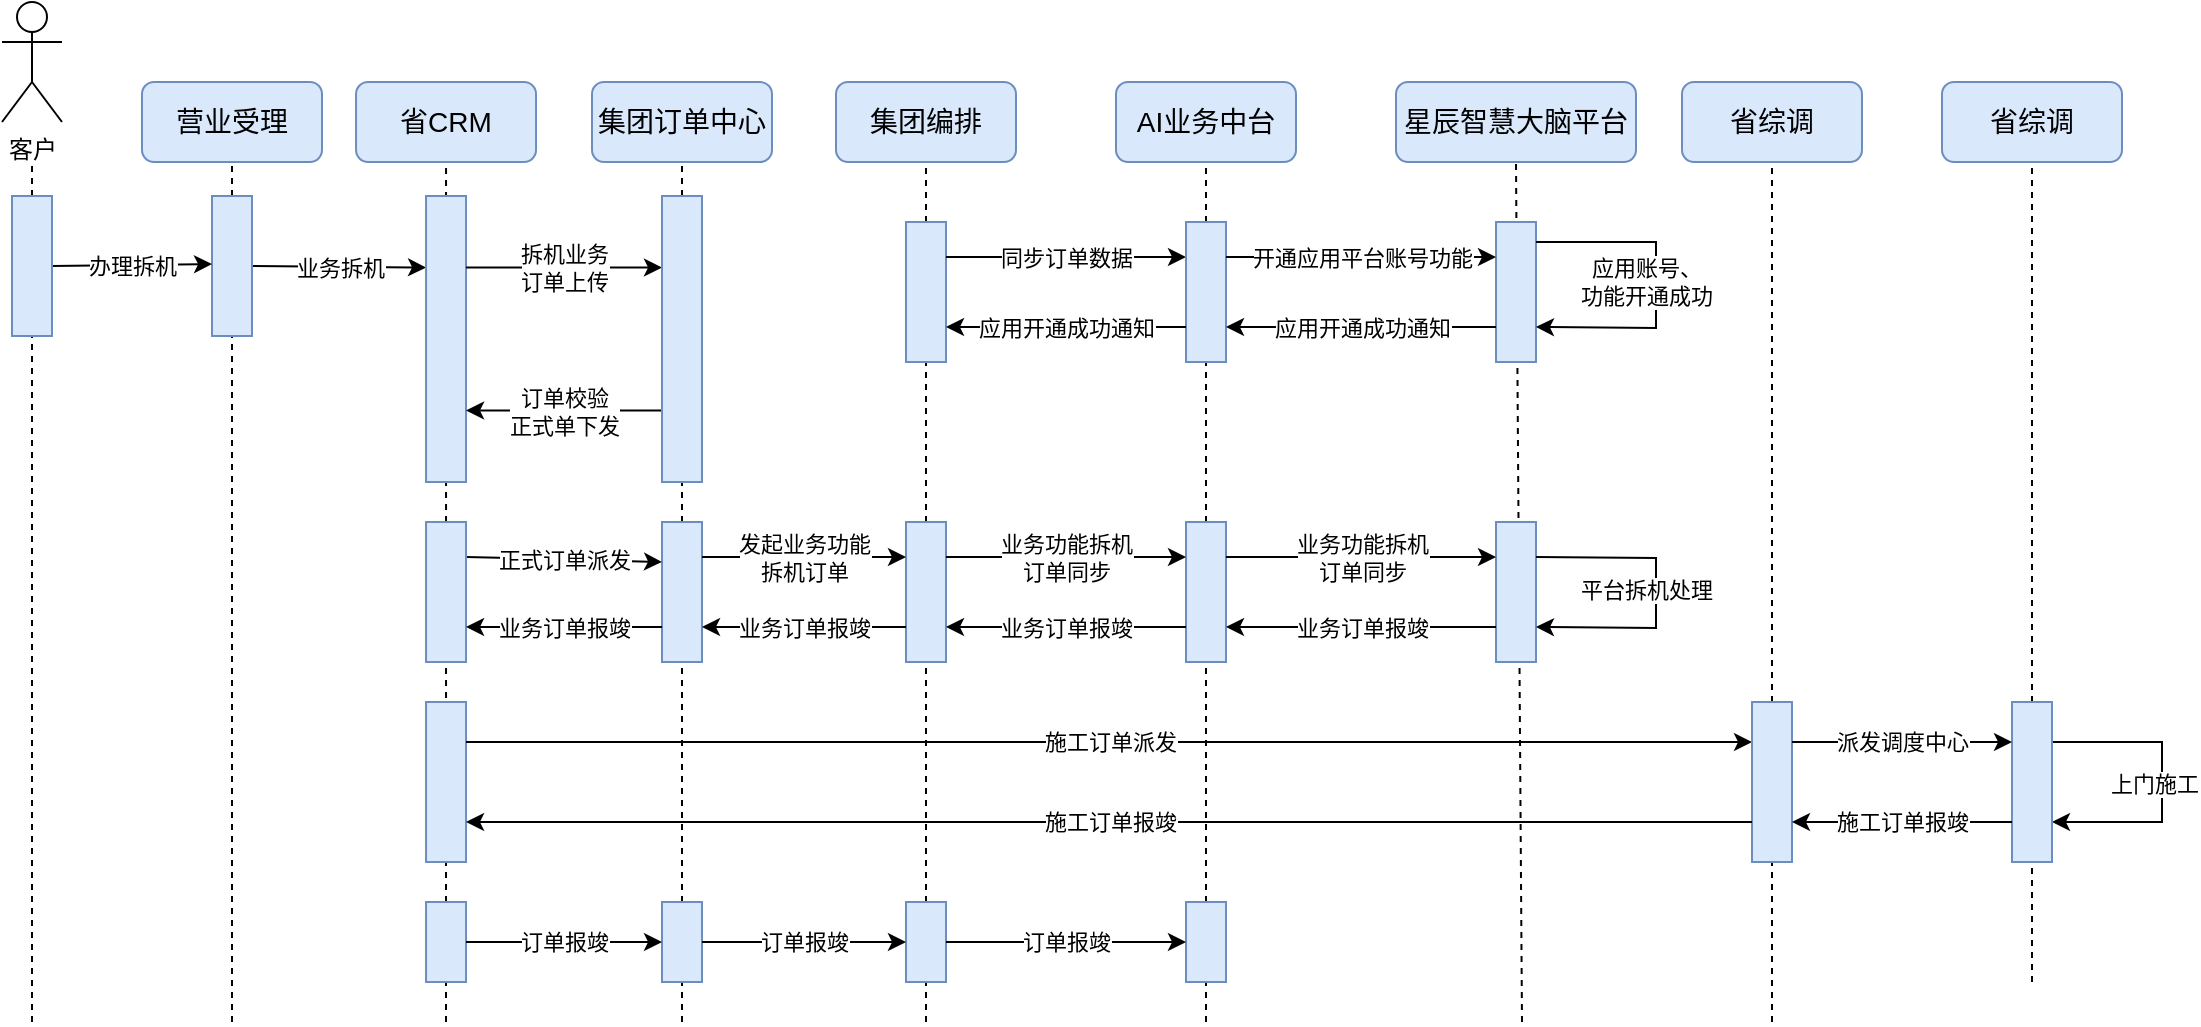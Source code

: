 <mxfile version="22.1.21" type="github">
  <diagram name="第 1 页" id="mtsOnRSKVY3kKWY91-2K">
    <mxGraphModel dx="1426" dy="751" grid="1" gridSize="10" guides="1" tooltips="1" connect="1" arrows="1" fold="1" page="1" pageScale="1" pageWidth="827" pageHeight="1169" math="0" shadow="0">
      <root>
        <mxCell id="0" />
        <mxCell id="1" parent="0" />
        <mxCell id="GgFVnld4lFzwgScDdJEe-1" value="" style="endArrow=none;dashed=1;html=1;rounded=0;entryX=0.5;entryY=1;entryDx=0;entryDy=0;" edge="1" parent="1" target="GgFVnld4lFzwgScDdJEe-11">
          <mxGeometry width="50" height="50" relative="1" as="geometry">
            <mxPoint x="780" y="1300" as="sourcePoint" />
            <mxPoint x="747" y="840" as="targetPoint" />
          </mxGeometry>
        </mxCell>
        <mxCell id="GgFVnld4lFzwgScDdJEe-2" value="" style="endArrow=none;dashed=1;html=1;rounded=0;entryX=0.5;entryY=1;entryDx=0;entryDy=0;" edge="1" parent="1" target="GgFVnld4lFzwgScDdJEe-10" source="GgFVnld4lFzwgScDdJEe-76">
          <mxGeometry width="50" height="50" relative="1" as="geometry">
            <mxPoint x="622" y="1210" as="sourcePoint" />
            <mxPoint x="612" y="830" as="targetPoint" />
          </mxGeometry>
        </mxCell>
        <mxCell id="GgFVnld4lFzwgScDdJEe-3" value="" style="endArrow=none;dashed=1;html=1;rounded=0;entryX=0.5;entryY=1;entryDx=0;entryDy=0;" edge="1" parent="1" target="GgFVnld4lFzwgScDdJEe-9" source="GgFVnld4lFzwgScDdJEe-72">
          <mxGeometry width="50" height="50" relative="1" as="geometry">
            <mxPoint x="482" y="1210" as="sourcePoint" />
            <mxPoint x="472" y="830" as="targetPoint" />
          </mxGeometry>
        </mxCell>
        <mxCell id="GgFVnld4lFzwgScDdJEe-4" value="" style="endArrow=none;dashed=1;html=1;rounded=0;entryX=0.5;entryY=1;entryDx=0;entryDy=0;" edge="1" parent="1" target="GgFVnld4lFzwgScDdJEe-8" source="GgFVnld4lFzwgScDdJEe-57">
          <mxGeometry width="50" height="50" relative="1" as="geometry">
            <mxPoint x="360" y="1210" as="sourcePoint" />
            <mxPoint x="375" y="840" as="targetPoint" />
          </mxGeometry>
        </mxCell>
        <mxCell id="GgFVnld4lFzwgScDdJEe-5" value="" style="endArrow=none;dashed=1;html=1;rounded=0;entryX=0.5;entryY=1;entryDx=0;entryDy=0;" edge="1" parent="1" target="GgFVnld4lFzwgScDdJEe-7" source="GgFVnld4lFzwgScDdJEe-89">
          <mxGeometry width="50" height="50" relative="1" as="geometry">
            <mxPoint x="242" y="1210" as="sourcePoint" />
            <mxPoint x="577.02" y="830" as="targetPoint" />
          </mxGeometry>
        </mxCell>
        <mxCell id="GgFVnld4lFzwgScDdJEe-6" value="" style="endArrow=none;dashed=1;html=1;rounded=0;entryX=0.5;entryY=1;entryDx=0;entryDy=0;" edge="1" parent="1" source="GgFVnld4lFzwgScDdJEe-50" target="GgFVnld4lFzwgScDdJEe-21">
          <mxGeometry width="50" height="50" relative="1" as="geometry">
            <mxPoint x="135" y="1210" as="sourcePoint" />
            <mxPoint x="125" y="840" as="targetPoint" />
          </mxGeometry>
        </mxCell>
        <mxCell id="GgFVnld4lFzwgScDdJEe-7" value="&lt;font style=&quot;font-size: 14px;&quot;&gt;省CRM&lt;/font&gt;" style="rounded=1;whiteSpace=wrap;html=1;fillColor=#dae8fc;strokeColor=#6c8ebf;" vertex="1" parent="1">
          <mxGeometry x="197.02" y="830" width="90" height="40" as="geometry" />
        </mxCell>
        <mxCell id="GgFVnld4lFzwgScDdJEe-8" value="&lt;font style=&quot;font-size: 14px;&quot;&gt;集团订单中心&lt;/font&gt;" style="rounded=1;whiteSpace=wrap;html=1;fillColor=#dae8fc;strokeColor=#6c8ebf;" vertex="1" parent="1">
          <mxGeometry x="315" y="830" width="90" height="40" as="geometry" />
        </mxCell>
        <mxCell id="GgFVnld4lFzwgScDdJEe-9" value="&lt;font style=&quot;font-size: 14px;&quot;&gt;集团编排&lt;/font&gt;" style="rounded=1;whiteSpace=wrap;html=1;fillColor=#dae8fc;strokeColor=#6c8ebf;" vertex="1" parent="1">
          <mxGeometry x="437" y="830" width="90" height="40" as="geometry" />
        </mxCell>
        <mxCell id="GgFVnld4lFzwgScDdJEe-10" value="&lt;font style=&quot;font-size: 14px;&quot;&gt;AI业务中台&lt;/font&gt;" style="rounded=1;whiteSpace=wrap;html=1;fillColor=#dae8fc;strokeColor=#6c8ebf;" vertex="1" parent="1">
          <mxGeometry x="577" y="830" width="90" height="40" as="geometry" />
        </mxCell>
        <mxCell id="GgFVnld4lFzwgScDdJEe-11" value="&lt;font style=&quot;font-size: 14px;&quot;&gt;星辰智慧大脑平台&lt;/font&gt;" style="rounded=1;whiteSpace=wrap;html=1;fillColor=#dae8fc;strokeColor=#6c8ebf;" vertex="1" parent="1">
          <mxGeometry x="717" y="830" width="120" height="40" as="geometry" />
        </mxCell>
        <mxCell id="GgFVnld4lFzwgScDdJEe-12" value="" style="endArrow=classic;html=1;rounded=0;entryX=0;entryY=0.25;entryDx=0;entryDy=0;exitX=1;exitY=0.5;exitDx=0;exitDy=0;" edge="1" parent="1" source="GgFVnld4lFzwgScDdJEe-50" target="GgFVnld4lFzwgScDdJEe-14">
          <mxGeometry relative="1" as="geometry">
            <mxPoint x="160" y="920" as="sourcePoint" />
            <mxPoint x="290" y="920" as="targetPoint" />
          </mxGeometry>
        </mxCell>
        <mxCell id="GgFVnld4lFzwgScDdJEe-13" value="业务拆机" style="edgeLabel;resizable=0;html=1;align=center;verticalAlign=middle;" connectable="0" vertex="1" parent="GgFVnld4lFzwgScDdJEe-12">
          <mxGeometry relative="1" as="geometry" />
        </mxCell>
        <mxCell id="GgFVnld4lFzwgScDdJEe-14" value="" style="rounded=0;whiteSpace=wrap;html=1;fillColor=#dae8fc;strokeColor=#6c8ebf;" vertex="1" parent="1">
          <mxGeometry x="232.02" y="887" width="20" height="143" as="geometry" />
        </mxCell>
        <mxCell id="GgFVnld4lFzwgScDdJEe-16" value="" style="endArrow=classic;html=1;rounded=0;entryX=0;entryY=0.25;entryDx=0;entryDy=0;exitX=1;exitY=0.25;exitDx=0;exitDy=0;" edge="1" parent="1" source="GgFVnld4lFzwgScDdJEe-14" target="GgFVnld4lFzwgScDdJEe-57">
          <mxGeometry relative="1" as="geometry">
            <mxPoint x="250" y="920" as="sourcePoint" />
            <mxPoint x="350" y="927.5" as="targetPoint" />
          </mxGeometry>
        </mxCell>
        <mxCell id="GgFVnld4lFzwgScDdJEe-17" value="拆机业务&lt;br&gt;订单上传" style="edgeLabel;resizable=0;html=1;align=center;verticalAlign=middle;" connectable="0" vertex="1" parent="GgFVnld4lFzwgScDdJEe-16">
          <mxGeometry relative="1" as="geometry" />
        </mxCell>
        <mxCell id="GgFVnld4lFzwgScDdJEe-18" value="" style="rounded=0;whiteSpace=wrap;html=1;fillColor=#dae8fc;strokeColor=#6c8ebf;" vertex="1" parent="1">
          <mxGeometry x="472" y="900" width="20" height="70" as="geometry" />
        </mxCell>
        <mxCell id="GgFVnld4lFzwgScDdJEe-21" value="&lt;font style=&quot;font-size: 14px;&quot;&gt;营业受理&lt;/font&gt;" style="rounded=1;whiteSpace=wrap;html=1;fillColor=#dae8fc;strokeColor=#6c8ebf;" vertex="1" parent="1">
          <mxGeometry x="90" y="830" width="90" height="40" as="geometry" />
        </mxCell>
        <mxCell id="GgFVnld4lFzwgScDdJEe-22" value="" style="endArrow=classic;html=1;rounded=0;exitX=1;exitY=0.25;exitDx=0;exitDy=0;entryX=0;entryY=0.25;entryDx=0;entryDy=0;" edge="1" parent="1" source="GgFVnld4lFzwgScDdJEe-18" target="GgFVnld4lFzwgScDdJEe-24">
          <mxGeometry relative="1" as="geometry">
            <mxPoint x="492" y="906" as="sourcePoint" />
            <mxPoint x="612" y="903" as="targetPoint" />
          </mxGeometry>
        </mxCell>
        <mxCell id="GgFVnld4lFzwgScDdJEe-23" value="同步订单数据" style="edgeLabel;resizable=0;html=1;align=center;verticalAlign=middle;" connectable="0" vertex="1" parent="GgFVnld4lFzwgScDdJEe-22">
          <mxGeometry relative="1" as="geometry" />
        </mxCell>
        <mxCell id="GgFVnld4lFzwgScDdJEe-24" value="" style="rounded=0;whiteSpace=wrap;html=1;fillColor=#dae8fc;strokeColor=#6c8ebf;" vertex="1" parent="1">
          <mxGeometry x="612" y="900" width="20" height="70" as="geometry" />
        </mxCell>
        <mxCell id="GgFVnld4lFzwgScDdJEe-25" value="" style="rounded=0;whiteSpace=wrap;html=1;fillColor=#dae8fc;strokeColor=#6c8ebf;" vertex="1" parent="1">
          <mxGeometry x="767" y="900" width="20" height="70" as="geometry" />
        </mxCell>
        <mxCell id="GgFVnld4lFzwgScDdJEe-26" value="" style="endArrow=classic;html=1;rounded=0;exitX=1;exitY=0.25;exitDx=0;exitDy=0;entryX=0;entryY=0.25;entryDx=0;entryDy=0;" edge="1" parent="1" source="GgFVnld4lFzwgScDdJEe-24" target="GgFVnld4lFzwgScDdJEe-25">
          <mxGeometry relative="1" as="geometry">
            <mxPoint x="632" y="906" as="sourcePoint" />
            <mxPoint x="742" y="906" as="targetPoint" />
          </mxGeometry>
        </mxCell>
        <mxCell id="GgFVnld4lFzwgScDdJEe-27" value="开通应用平台账号功能" style="edgeLabel;resizable=0;html=1;align=center;verticalAlign=middle;" connectable="0" vertex="1" parent="GgFVnld4lFzwgScDdJEe-26">
          <mxGeometry relative="1" as="geometry" />
        </mxCell>
        <mxCell id="GgFVnld4lFzwgScDdJEe-28" value="" style="endArrow=classic;html=1;rounded=0;entryX=1;entryY=0.75;entryDx=0;entryDy=0;" edge="1" parent="1" target="GgFVnld4lFzwgScDdJEe-25">
          <mxGeometry relative="1" as="geometry">
            <mxPoint x="787" y="910" as="sourcePoint" />
            <mxPoint x="787" y="947.25" as="targetPoint" />
            <Array as="points">
              <mxPoint x="847" y="910" />
              <mxPoint x="847" y="953" />
            </Array>
          </mxGeometry>
        </mxCell>
        <mxCell id="GgFVnld4lFzwgScDdJEe-29" value="应用账号、&lt;br style=&quot;border-color: var(--border-color);&quot;&gt;功能开通成功" style="edgeLabel;html=1;align=center;verticalAlign=middle;resizable=0;points=[];" vertex="1" connectable="0" parent="GgFVnld4lFzwgScDdJEe-28">
          <mxGeometry x="0.016" y="-4" relative="1" as="geometry">
            <mxPoint x="-1" y="-3" as="offset" />
          </mxGeometry>
        </mxCell>
        <mxCell id="GgFVnld4lFzwgScDdJEe-30" value="" style="endArrow=classic;html=1;rounded=0;entryX=1;entryY=0.75;entryDx=0;entryDy=0;exitX=0;exitY=0.75;exitDx=0;exitDy=0;" edge="1" parent="1" source="GgFVnld4lFzwgScDdJEe-25" target="GgFVnld4lFzwgScDdJEe-24">
          <mxGeometry relative="1" as="geometry">
            <mxPoint x="784" y="942" as="sourcePoint" />
            <mxPoint x="792" y="913" as="targetPoint" />
          </mxGeometry>
        </mxCell>
        <mxCell id="GgFVnld4lFzwgScDdJEe-31" value="应用开通成功通知" style="edgeLabel;resizable=0;html=1;align=center;verticalAlign=middle;" connectable="0" vertex="1" parent="GgFVnld4lFzwgScDdJEe-30">
          <mxGeometry relative="1" as="geometry" />
        </mxCell>
        <mxCell id="GgFVnld4lFzwgScDdJEe-32" value="" style="endArrow=classic;html=1;rounded=0;entryX=1;entryY=0.75;entryDx=0;entryDy=0;exitX=0;exitY=0.75;exitDx=0;exitDy=0;" edge="1" parent="1" source="GgFVnld4lFzwgScDdJEe-24" target="GgFVnld4lFzwgScDdJEe-18">
          <mxGeometry relative="1" as="geometry">
            <mxPoint x="642" y="940" as="sourcePoint" />
            <mxPoint x="492" y="940" as="targetPoint" />
          </mxGeometry>
        </mxCell>
        <mxCell id="GgFVnld4lFzwgScDdJEe-33" value="应用开通成功通知" style="edgeLabel;resizable=0;html=1;align=center;verticalAlign=middle;" connectable="0" vertex="1" parent="GgFVnld4lFzwgScDdJEe-32">
          <mxGeometry relative="1" as="geometry" />
        </mxCell>
        <mxCell id="GgFVnld4lFzwgScDdJEe-36" value="" style="endArrow=classic;html=1;rounded=0;entryX=1;entryY=0.75;entryDx=0;entryDy=0;exitX=0;exitY=0.75;exitDx=0;exitDy=0;" edge="1" parent="1" source="GgFVnld4lFzwgScDdJEe-57" target="GgFVnld4lFzwgScDdJEe-14">
          <mxGeometry relative="1" as="geometry">
            <mxPoint x="350" y="982.5" as="sourcePoint" />
            <mxPoint x="225" y="950" as="targetPoint" />
          </mxGeometry>
        </mxCell>
        <mxCell id="GgFVnld4lFzwgScDdJEe-37" value="订单校验&lt;br&gt;正式单下发" style="edgeLabel;resizable=0;html=1;align=center;verticalAlign=middle;" connectable="0" vertex="1" parent="GgFVnld4lFzwgScDdJEe-36">
          <mxGeometry relative="1" as="geometry" />
        </mxCell>
        <mxCell id="GgFVnld4lFzwgScDdJEe-49" value="" style="endArrow=none;dashed=1;html=1;rounded=0;entryX=0.5;entryY=1;entryDx=0;entryDy=0;" edge="1" parent="1" target="GgFVnld4lFzwgScDdJEe-50">
          <mxGeometry width="50" height="50" relative="1" as="geometry">
            <mxPoint x="135" y="1300" as="sourcePoint" />
            <mxPoint x="135" y="800" as="targetPoint" />
          </mxGeometry>
        </mxCell>
        <mxCell id="GgFVnld4lFzwgScDdJEe-50" value="" style="rounded=0;whiteSpace=wrap;html=1;fillColor=#dae8fc;strokeColor=#6c8ebf;" vertex="1" parent="1">
          <mxGeometry x="125" y="887" width="20" height="70" as="geometry" />
        </mxCell>
        <mxCell id="GgFVnld4lFzwgScDdJEe-51" value="" style="endArrow=classic;html=1;rounded=0;entryX=0;entryY=0.25;entryDx=0;entryDy=0;exitX=1;exitY=0.5;exitDx=0;exitDy=0;" edge="1" parent="1" source="GgFVnld4lFzwgScDdJEe-55">
          <mxGeometry relative="1" as="geometry">
            <mxPoint x="38" y="923" as="sourcePoint" />
            <mxPoint x="125" y="921" as="targetPoint" />
          </mxGeometry>
        </mxCell>
        <mxCell id="GgFVnld4lFzwgScDdJEe-52" value="办理拆机" style="edgeLabel;resizable=0;html=1;align=center;verticalAlign=middle;" connectable="0" vertex="1" parent="GgFVnld4lFzwgScDdJEe-51">
          <mxGeometry relative="1" as="geometry" />
        </mxCell>
        <mxCell id="GgFVnld4lFzwgScDdJEe-53" value="" style="endArrow=none;dashed=1;html=1;rounded=0;" edge="1" parent="1" source="GgFVnld4lFzwgScDdJEe-55">
          <mxGeometry width="50" height="50" relative="1" as="geometry">
            <mxPoint x="45" y="1210" as="sourcePoint" />
            <mxPoint x="35" y="870" as="targetPoint" />
          </mxGeometry>
        </mxCell>
        <mxCell id="GgFVnld4lFzwgScDdJEe-54" value="" style="endArrow=none;dashed=1;html=1;rounded=0;entryX=0.5;entryY=1;entryDx=0;entryDy=0;" edge="1" parent="1" target="GgFVnld4lFzwgScDdJEe-55">
          <mxGeometry width="50" height="50" relative="1" as="geometry">
            <mxPoint x="35" y="1300" as="sourcePoint" />
            <mxPoint x="35" y="800" as="targetPoint" />
          </mxGeometry>
        </mxCell>
        <mxCell id="GgFVnld4lFzwgScDdJEe-55" value="" style="rounded=0;whiteSpace=wrap;html=1;fillColor=#dae8fc;strokeColor=#6c8ebf;" vertex="1" parent="1">
          <mxGeometry x="25" y="887" width="20" height="70" as="geometry" />
        </mxCell>
        <mxCell id="GgFVnld4lFzwgScDdJEe-58" value="" style="endArrow=none;dashed=1;html=1;rounded=0;entryX=0.5;entryY=1;entryDx=0;entryDy=0;" edge="1" parent="1" source="GgFVnld4lFzwgScDdJEe-67" target="GgFVnld4lFzwgScDdJEe-57">
          <mxGeometry width="50" height="50" relative="1" as="geometry">
            <mxPoint x="360" y="1210" as="sourcePoint" />
            <mxPoint x="360" y="870" as="targetPoint" />
          </mxGeometry>
        </mxCell>
        <mxCell id="GgFVnld4lFzwgScDdJEe-57" value="" style="rounded=0;whiteSpace=wrap;html=1;fillColor=#dae8fc;strokeColor=#6c8ebf;" vertex="1" parent="1">
          <mxGeometry x="350" y="887" width="20" height="143" as="geometry" />
        </mxCell>
        <mxCell id="GgFVnld4lFzwgScDdJEe-68" value="" style="endArrow=none;dashed=1;html=1;rounded=0;entryX=0.5;entryY=1;entryDx=0;entryDy=0;" edge="1" parent="1" source="GgFVnld4lFzwgScDdJEe-131" target="GgFVnld4lFzwgScDdJEe-67">
          <mxGeometry width="50" height="50" relative="1" as="geometry">
            <mxPoint x="360" y="1300" as="sourcePoint" />
            <mxPoint x="360" y="1030" as="targetPoint" />
          </mxGeometry>
        </mxCell>
        <mxCell id="GgFVnld4lFzwgScDdJEe-67" value="" style="rounded=0;whiteSpace=wrap;html=1;fillColor=#dae8fc;strokeColor=#6c8ebf;" vertex="1" parent="1">
          <mxGeometry x="350" y="1050" width="20" height="70" as="geometry" />
        </mxCell>
        <mxCell id="GgFVnld4lFzwgScDdJEe-69" value="" style="endArrow=classic;html=1;rounded=0;exitX=1;exitY=0.25;exitDx=0;exitDy=0;" edge="1" parent="1" source="GgFVnld4lFzwgScDdJEe-89">
          <mxGeometry relative="1" as="geometry">
            <mxPoint x="252" y="1068" as="sourcePoint" />
            <mxPoint x="350" y="1070" as="targetPoint" />
          </mxGeometry>
        </mxCell>
        <mxCell id="GgFVnld4lFzwgScDdJEe-70" value="正式订单派发" style="edgeLabel;resizable=0;html=1;align=center;verticalAlign=middle;" connectable="0" vertex="1" parent="GgFVnld4lFzwgScDdJEe-69">
          <mxGeometry relative="1" as="geometry" />
        </mxCell>
        <mxCell id="GgFVnld4lFzwgScDdJEe-73" value="" style="endArrow=none;dashed=1;html=1;rounded=0;entryX=0.5;entryY=1;entryDx=0;entryDy=0;" edge="1" parent="1" source="GgFVnld4lFzwgScDdJEe-133" target="GgFVnld4lFzwgScDdJEe-72">
          <mxGeometry width="50" height="50" relative="1" as="geometry">
            <mxPoint x="482" y="1300" as="sourcePoint" />
            <mxPoint x="482" y="870" as="targetPoint" />
          </mxGeometry>
        </mxCell>
        <mxCell id="GgFVnld4lFzwgScDdJEe-72" value="" style="rounded=0;whiteSpace=wrap;html=1;fillColor=#dae8fc;strokeColor=#6c8ebf;" vertex="1" parent="1">
          <mxGeometry x="472" y="1050" width="20" height="70" as="geometry" />
        </mxCell>
        <mxCell id="GgFVnld4lFzwgScDdJEe-74" value="" style="endArrow=classic;html=1;rounded=0;exitX=1;exitY=0.25;exitDx=0;exitDy=0;entryX=0;entryY=0.25;entryDx=0;entryDy=0;" edge="1" parent="1" source="GgFVnld4lFzwgScDdJEe-67" target="GgFVnld4lFzwgScDdJEe-72">
          <mxGeometry relative="1" as="geometry">
            <mxPoint x="370" y="1070" as="sourcePoint" />
            <mxPoint x="468" y="1070" as="targetPoint" />
          </mxGeometry>
        </mxCell>
        <mxCell id="GgFVnld4lFzwgScDdJEe-75" value="发起业务功能&lt;br&gt;拆机订单" style="edgeLabel;resizable=0;html=1;align=center;verticalAlign=middle;" connectable="0" vertex="1" parent="GgFVnld4lFzwgScDdJEe-74">
          <mxGeometry relative="1" as="geometry" />
        </mxCell>
        <mxCell id="GgFVnld4lFzwgScDdJEe-77" value="" style="endArrow=none;dashed=1;html=1;rounded=0;entryX=0.5;entryY=1;entryDx=0;entryDy=0;" edge="1" parent="1" source="GgFVnld4lFzwgScDdJEe-135" target="GgFVnld4lFzwgScDdJEe-76">
          <mxGeometry width="50" height="50" relative="1" as="geometry">
            <mxPoint x="622" y="1300" as="sourcePoint" />
            <mxPoint x="622" y="870" as="targetPoint" />
          </mxGeometry>
        </mxCell>
        <mxCell id="GgFVnld4lFzwgScDdJEe-76" value="" style="rounded=0;whiteSpace=wrap;html=1;fillColor=#dae8fc;strokeColor=#6c8ebf;" vertex="1" parent="1">
          <mxGeometry x="612" y="1050" width="20" height="70" as="geometry" />
        </mxCell>
        <mxCell id="GgFVnld4lFzwgScDdJEe-78" value="" style="rounded=0;whiteSpace=wrap;html=1;fillColor=#dae8fc;strokeColor=#6c8ebf;" vertex="1" parent="1">
          <mxGeometry x="767" y="1050" width="20" height="70" as="geometry" />
        </mxCell>
        <mxCell id="GgFVnld4lFzwgScDdJEe-79" value="" style="endArrow=classic;html=1;rounded=0;exitX=1;exitY=0.25;exitDx=0;exitDy=0;entryX=0;entryY=0.25;entryDx=0;entryDy=0;" edge="1" parent="1" source="GgFVnld4lFzwgScDdJEe-72" target="GgFVnld4lFzwgScDdJEe-76">
          <mxGeometry relative="1" as="geometry">
            <mxPoint x="505.5" y="1069.5" as="sourcePoint" />
            <mxPoint x="607" y="1068" as="targetPoint" />
          </mxGeometry>
        </mxCell>
        <mxCell id="GgFVnld4lFzwgScDdJEe-80" value="业务功能拆机&lt;br&gt;订单同步" style="edgeLabel;resizable=0;html=1;align=center;verticalAlign=middle;" connectable="0" vertex="1" parent="GgFVnld4lFzwgScDdJEe-79">
          <mxGeometry relative="1" as="geometry" />
        </mxCell>
        <mxCell id="GgFVnld4lFzwgScDdJEe-81" value="" style="endArrow=classic;html=1;rounded=0;exitX=1;exitY=0.25;exitDx=0;exitDy=0;entryX=0;entryY=0.25;entryDx=0;entryDy=0;" edge="1" parent="1" source="GgFVnld4lFzwgScDdJEe-76" target="GgFVnld4lFzwgScDdJEe-78">
          <mxGeometry relative="1" as="geometry">
            <mxPoint x="647" y="1060" as="sourcePoint" />
            <mxPoint x="767" y="1060" as="targetPoint" />
          </mxGeometry>
        </mxCell>
        <mxCell id="GgFVnld4lFzwgScDdJEe-82" value="业务功能拆机&lt;br&gt;订单同步" style="edgeLabel;resizable=0;html=1;align=center;verticalAlign=middle;" connectable="0" vertex="1" parent="GgFVnld4lFzwgScDdJEe-81">
          <mxGeometry relative="1" as="geometry" />
        </mxCell>
        <mxCell id="GgFVnld4lFzwgScDdJEe-83" value="" style="endArrow=classic;html=1;rounded=0;entryX=1;entryY=0.75;entryDx=0;entryDy=0;exitX=1;exitY=0.25;exitDx=0;exitDy=0;" edge="1" parent="1" source="GgFVnld4lFzwgScDdJEe-78" target="GgFVnld4lFzwgScDdJEe-78">
          <mxGeometry relative="1" as="geometry">
            <mxPoint x="814" y="1063.5" as="sourcePoint" />
            <mxPoint x="814" y="1106.5" as="targetPoint" />
            <Array as="points">
              <mxPoint x="847" y="1068" />
              <mxPoint x="847" y="1103" />
            </Array>
          </mxGeometry>
        </mxCell>
        <mxCell id="GgFVnld4lFzwgScDdJEe-84" value="平台拆机处理" style="edgeLabel;html=1;align=center;verticalAlign=middle;resizable=0;points=[];" vertex="1" connectable="0" parent="GgFVnld4lFzwgScDdJEe-83">
          <mxGeometry x="0.016" y="-4" relative="1" as="geometry">
            <mxPoint x="-1" y="-3" as="offset" />
          </mxGeometry>
        </mxCell>
        <mxCell id="GgFVnld4lFzwgScDdJEe-85" value="" style="endArrow=classic;html=1;rounded=0;exitX=0;exitY=0.75;exitDx=0;exitDy=0;entryX=1;entryY=0.75;entryDx=0;entryDy=0;" edge="1" parent="1" source="GgFVnld4lFzwgScDdJEe-78" target="GgFVnld4lFzwgScDdJEe-76">
          <mxGeometry relative="1" as="geometry">
            <mxPoint x="747" y="1120" as="sourcePoint" />
            <mxPoint x="657" y="1140" as="targetPoint" />
          </mxGeometry>
        </mxCell>
        <mxCell id="GgFVnld4lFzwgScDdJEe-86" value="业务订单报竣" style="edgeLabel;resizable=0;html=1;align=center;verticalAlign=middle;" connectable="0" vertex="1" parent="GgFVnld4lFzwgScDdJEe-85">
          <mxGeometry relative="1" as="geometry" />
        </mxCell>
        <mxCell id="GgFVnld4lFzwgScDdJEe-87" value="" style="endArrow=classic;html=1;rounded=0;exitX=0;exitY=0.75;exitDx=0;exitDy=0;entryX=1;entryY=0.75;entryDx=0;entryDy=0;" edge="1" parent="1" source="GgFVnld4lFzwgScDdJEe-76" target="GgFVnld4lFzwgScDdJEe-72">
          <mxGeometry relative="1" as="geometry">
            <mxPoint x="602" y="1100" as="sourcePoint" />
            <mxPoint x="517" y="1130" as="targetPoint" />
          </mxGeometry>
        </mxCell>
        <mxCell id="GgFVnld4lFzwgScDdJEe-88" value="业务订单报竣" style="edgeLabel;resizable=0;html=1;align=center;verticalAlign=middle;" connectable="0" vertex="1" parent="GgFVnld4lFzwgScDdJEe-87">
          <mxGeometry relative="1" as="geometry" />
        </mxCell>
        <mxCell id="GgFVnld4lFzwgScDdJEe-90" value="" style="endArrow=none;dashed=1;html=1;rounded=0;entryX=0.5;entryY=1;entryDx=0;entryDy=0;" edge="1" parent="1" target="GgFVnld4lFzwgScDdJEe-89">
          <mxGeometry width="50" height="50" relative="1" as="geometry">
            <mxPoint x="242" y="1300" as="sourcePoint" />
            <mxPoint x="242" y="870" as="targetPoint" />
          </mxGeometry>
        </mxCell>
        <mxCell id="GgFVnld4lFzwgScDdJEe-89" value="" style="rounded=0;whiteSpace=wrap;html=1;fillColor=#dae8fc;strokeColor=#6c8ebf;" vertex="1" parent="1">
          <mxGeometry x="232.02" y="1050" width="20" height="70" as="geometry" />
        </mxCell>
        <mxCell id="GgFVnld4lFzwgScDdJEe-91" value="" style="endArrow=classic;html=1;rounded=0;exitX=0;exitY=0.75;exitDx=0;exitDy=0;entryX=1;entryY=0.75;entryDx=0;entryDy=0;" edge="1" parent="1" source="GgFVnld4lFzwgScDdJEe-72" target="GgFVnld4lFzwgScDdJEe-67">
          <mxGeometry relative="1" as="geometry">
            <mxPoint x="450" y="1119" as="sourcePoint" />
            <mxPoint x="330" y="1119" as="targetPoint" />
          </mxGeometry>
        </mxCell>
        <mxCell id="GgFVnld4lFzwgScDdJEe-92" value="业务订单报竣" style="edgeLabel;resizable=0;html=1;align=center;verticalAlign=middle;" connectable="0" vertex="1" parent="GgFVnld4lFzwgScDdJEe-91">
          <mxGeometry relative="1" as="geometry" />
        </mxCell>
        <mxCell id="GgFVnld4lFzwgScDdJEe-93" value="" style="endArrow=classic;html=1;rounded=0;exitX=0;exitY=0.75;exitDx=0;exitDy=0;entryX=1;entryY=0.75;entryDx=0;entryDy=0;" edge="1" parent="1" source="GgFVnld4lFzwgScDdJEe-67" target="GgFVnld4lFzwgScDdJEe-89">
          <mxGeometry relative="1" as="geometry">
            <mxPoint x="305" y="1100" as="sourcePoint" />
            <mxPoint x="190" y="1100" as="targetPoint" />
          </mxGeometry>
        </mxCell>
        <mxCell id="GgFVnld4lFzwgScDdJEe-94" value="业务订单报竣" style="edgeLabel;resizable=0;html=1;align=center;verticalAlign=middle;" connectable="0" vertex="1" parent="GgFVnld4lFzwgScDdJEe-93">
          <mxGeometry relative="1" as="geometry" />
        </mxCell>
        <mxCell id="GgFVnld4lFzwgScDdJEe-95" value="&lt;font style=&quot;font-size: 14px;&quot;&gt;省综调&lt;/font&gt;" style="rounded=1;whiteSpace=wrap;html=1;fillColor=#dae8fc;strokeColor=#6c8ebf;" vertex="1" parent="1">
          <mxGeometry x="990" y="830" width="90" height="40" as="geometry" />
        </mxCell>
        <mxCell id="GgFVnld4lFzwgScDdJEe-96" value="" style="endArrow=classic;html=1;rounded=0;exitX=1;exitY=0.25;exitDx=0;exitDy=0;entryX=1;entryY=0.75;entryDx=0;entryDy=0;" edge="1" parent="1" source="GgFVnld4lFzwgScDdJEe-101" target="GgFVnld4lFzwgScDdJEe-101">
          <mxGeometry relative="1" as="geometry">
            <mxPoint x="1140" y="1127.25" as="sourcePoint" />
            <mxPoint x="1140" y="1232.25" as="targetPoint" />
            <Array as="points">
              <mxPoint x="1100" y="1160" />
              <mxPoint x="1100" y="1200" />
            </Array>
          </mxGeometry>
        </mxCell>
        <mxCell id="GgFVnld4lFzwgScDdJEe-97" value="上门施工" style="edgeLabel;html=1;align=center;verticalAlign=middle;resizable=0;points=[];" vertex="1" connectable="0" parent="GgFVnld4lFzwgScDdJEe-96">
          <mxGeometry x="0.016" y="-4" relative="1" as="geometry">
            <mxPoint as="offset" />
          </mxGeometry>
        </mxCell>
        <mxCell id="GgFVnld4lFzwgScDdJEe-100" value="" style="endArrow=none;dashed=1;html=1;rounded=0;entryX=0.5;entryY=1;entryDx=0;entryDy=0;" edge="1" parent="1" target="GgFVnld4lFzwgScDdJEe-95" source="GgFVnld4lFzwgScDdJEe-101">
          <mxGeometry width="50" height="50" relative="1" as="geometry">
            <mxPoint x="1035" y="1280" as="sourcePoint" />
            <mxPoint x="1025" y="920" as="targetPoint" />
          </mxGeometry>
        </mxCell>
        <mxCell id="GgFVnld4lFzwgScDdJEe-102" value="" style="endArrow=none;dashed=1;html=1;rounded=0;entryX=0.5;entryY=1;entryDx=0;entryDy=0;" edge="1" parent="1" target="GgFVnld4lFzwgScDdJEe-101">
          <mxGeometry width="50" height="50" relative="1" as="geometry">
            <mxPoint x="1035" y="1280" as="sourcePoint" />
            <mxPoint x="1035" y="870" as="targetPoint" />
          </mxGeometry>
        </mxCell>
        <mxCell id="GgFVnld4lFzwgScDdJEe-101" value="" style="rounded=0;whiteSpace=wrap;html=1;fillColor=#dae8fc;strokeColor=#6c8ebf;" vertex="1" parent="1">
          <mxGeometry x="1025" y="1140" width="20" height="80" as="geometry" />
        </mxCell>
        <mxCell id="GgFVnld4lFzwgScDdJEe-104" value="" style="endArrow=none;dashed=1;html=1;rounded=0;entryX=0.5;entryY=1;entryDx=0;entryDy=0;" edge="1" parent="1" target="GgFVnld4lFzwgScDdJEe-103">
          <mxGeometry width="50" height="50" relative="1" as="geometry">
            <mxPoint x="242" y="1190" as="sourcePoint" />
            <mxPoint x="242" y="1100" as="targetPoint" />
          </mxGeometry>
        </mxCell>
        <mxCell id="GgFVnld4lFzwgScDdJEe-103" value="" style="rounded=0;whiteSpace=wrap;html=1;fillColor=#dae8fc;strokeColor=#6c8ebf;" vertex="1" parent="1">
          <mxGeometry x="232.02" y="1140" width="20" height="80" as="geometry" />
        </mxCell>
        <mxCell id="GgFVnld4lFzwgScDdJEe-105" value="" style="endArrow=classic;html=1;rounded=0;exitX=1;exitY=0.25;exitDx=0;exitDy=0;entryX=0;entryY=0.25;entryDx=0;entryDy=0;" edge="1" parent="1" source="GgFVnld4lFzwgScDdJEe-103" target="GgFVnld4lFzwgScDdJEe-113">
          <mxGeometry relative="1" as="geometry">
            <mxPoint x="262" y="1210" as="sourcePoint" />
            <mxPoint x="360" y="1212" as="targetPoint" />
          </mxGeometry>
        </mxCell>
        <mxCell id="GgFVnld4lFzwgScDdJEe-106" value="施工订单派发" style="edgeLabel;resizable=0;html=1;align=center;verticalAlign=middle;" connectable="0" vertex="1" parent="GgFVnld4lFzwgScDdJEe-105">
          <mxGeometry relative="1" as="geometry" />
        </mxCell>
        <mxCell id="GgFVnld4lFzwgScDdJEe-110" value="&lt;font style=&quot;font-size: 14px;&quot;&gt;省综调&lt;/font&gt;" style="rounded=1;whiteSpace=wrap;html=1;fillColor=#dae8fc;strokeColor=#6c8ebf;" vertex="1" parent="1">
          <mxGeometry x="860" y="830" width="90" height="40" as="geometry" />
        </mxCell>
        <mxCell id="GgFVnld4lFzwgScDdJEe-111" value="" style="endArrow=none;dashed=1;html=1;rounded=0;entryX=0.5;entryY=1;entryDx=0;entryDy=0;" edge="1" parent="1" source="GgFVnld4lFzwgScDdJEe-113" target="GgFVnld4lFzwgScDdJEe-110">
          <mxGeometry width="50" height="50" relative="1" as="geometry">
            <mxPoint x="905" y="1280" as="sourcePoint" />
            <mxPoint x="895" y="920" as="targetPoint" />
          </mxGeometry>
        </mxCell>
        <mxCell id="GgFVnld4lFzwgScDdJEe-112" value="" style="endArrow=none;dashed=1;html=1;rounded=0;entryX=0.5;entryY=1;entryDx=0;entryDy=0;" edge="1" parent="1" target="GgFVnld4lFzwgScDdJEe-113">
          <mxGeometry width="50" height="50" relative="1" as="geometry">
            <mxPoint x="905" y="1300" as="sourcePoint" />
            <mxPoint x="905" y="870" as="targetPoint" />
          </mxGeometry>
        </mxCell>
        <mxCell id="GgFVnld4lFzwgScDdJEe-113" value="" style="rounded=0;whiteSpace=wrap;html=1;fillColor=#dae8fc;strokeColor=#6c8ebf;" vertex="1" parent="1">
          <mxGeometry x="895" y="1140" width="20" height="80" as="geometry" />
        </mxCell>
        <mxCell id="GgFVnld4lFzwgScDdJEe-114" value="" style="endArrow=classic;html=1;rounded=0;exitX=1;exitY=0.25;exitDx=0;exitDy=0;entryX=0;entryY=0.25;entryDx=0;entryDy=0;" edge="1" parent="1" source="GgFVnld4lFzwgScDdJEe-113" target="GgFVnld4lFzwgScDdJEe-101">
          <mxGeometry relative="1" as="geometry">
            <mxPoint x="930" y="1170" as="sourcePoint" />
            <mxPoint x="1573" y="1170" as="targetPoint" />
          </mxGeometry>
        </mxCell>
        <mxCell id="GgFVnld4lFzwgScDdJEe-115" value="派发调度中心" style="edgeLabel;resizable=0;html=1;align=center;verticalAlign=middle;" connectable="0" vertex="1" parent="GgFVnld4lFzwgScDdJEe-114">
          <mxGeometry relative="1" as="geometry" />
        </mxCell>
        <mxCell id="GgFVnld4lFzwgScDdJEe-116" value="" style="endArrow=classic;html=1;rounded=0;exitX=0;exitY=0.75;exitDx=0;exitDy=0;entryX=1;entryY=0.75;entryDx=0;entryDy=0;" edge="1" parent="1" source="GgFVnld4lFzwgScDdJEe-101" target="GgFVnld4lFzwgScDdJEe-113">
          <mxGeometry relative="1" as="geometry">
            <mxPoint x="985" y="1190" as="sourcePoint" />
            <mxPoint x="850" y="1190" as="targetPoint" />
          </mxGeometry>
        </mxCell>
        <mxCell id="GgFVnld4lFzwgScDdJEe-117" value="施工订单报竣" style="edgeLabel;resizable=0;html=1;align=center;verticalAlign=middle;" connectable="0" vertex="1" parent="GgFVnld4lFzwgScDdJEe-116">
          <mxGeometry relative="1" as="geometry" />
        </mxCell>
        <mxCell id="GgFVnld4lFzwgScDdJEe-120" value="" style="endArrow=classic;html=1;rounded=0;entryX=1;entryY=0.75;entryDx=0;entryDy=0;exitX=0;exitY=0.75;exitDx=0;exitDy=0;" edge="1" parent="1" source="GgFVnld4lFzwgScDdJEe-113" target="GgFVnld4lFzwgScDdJEe-103">
          <mxGeometry relative="1" as="geometry">
            <mxPoint x="880" y="1220" as="sourcePoint" />
            <mxPoint x="760" y="1199.5" as="targetPoint" />
          </mxGeometry>
        </mxCell>
        <mxCell id="GgFVnld4lFzwgScDdJEe-121" value="施工订单报竣" style="edgeLabel;resizable=0;html=1;align=center;verticalAlign=middle;" connectable="0" vertex="1" parent="GgFVnld4lFzwgScDdJEe-120">
          <mxGeometry relative="1" as="geometry" />
        </mxCell>
        <mxCell id="GgFVnld4lFzwgScDdJEe-122" value="" style="rounded=0;whiteSpace=wrap;html=1;fillColor=#dae8fc;strokeColor=#6c8ebf;" vertex="1" parent="1">
          <mxGeometry x="232.02" y="1240" width="20" height="40" as="geometry" />
        </mxCell>
        <mxCell id="GgFVnld4lFzwgScDdJEe-132" value="" style="endArrow=none;dashed=1;html=1;rounded=0;entryX=0.5;entryY=1;entryDx=0;entryDy=0;" edge="1" parent="1" target="GgFVnld4lFzwgScDdJEe-131">
          <mxGeometry width="50" height="50" relative="1" as="geometry">
            <mxPoint x="360" y="1300" as="sourcePoint" />
            <mxPoint x="360" y="1120" as="targetPoint" />
          </mxGeometry>
        </mxCell>
        <mxCell id="GgFVnld4lFzwgScDdJEe-131" value="" style="rounded=0;whiteSpace=wrap;html=1;fillColor=#dae8fc;strokeColor=#6c8ebf;" vertex="1" parent="1">
          <mxGeometry x="350" y="1240" width="20" height="40" as="geometry" />
        </mxCell>
        <mxCell id="GgFVnld4lFzwgScDdJEe-134" value="" style="endArrow=none;dashed=1;html=1;rounded=0;entryX=0.5;entryY=1;entryDx=0;entryDy=0;" edge="1" parent="1" target="GgFVnld4lFzwgScDdJEe-133">
          <mxGeometry width="50" height="50" relative="1" as="geometry">
            <mxPoint x="482" y="1300" as="sourcePoint" />
            <mxPoint x="482" y="1120" as="targetPoint" />
          </mxGeometry>
        </mxCell>
        <mxCell id="GgFVnld4lFzwgScDdJEe-133" value="" style="rounded=0;whiteSpace=wrap;html=1;fillColor=#dae8fc;strokeColor=#6c8ebf;" vertex="1" parent="1">
          <mxGeometry x="472" y="1240" width="20" height="40" as="geometry" />
        </mxCell>
        <mxCell id="GgFVnld4lFzwgScDdJEe-136" value="" style="endArrow=none;dashed=1;html=1;rounded=0;entryX=0.5;entryY=1;entryDx=0;entryDy=0;" edge="1" parent="1" target="GgFVnld4lFzwgScDdJEe-135">
          <mxGeometry width="50" height="50" relative="1" as="geometry">
            <mxPoint x="622" y="1300" as="sourcePoint" />
            <mxPoint x="622" y="1120" as="targetPoint" />
          </mxGeometry>
        </mxCell>
        <mxCell id="GgFVnld4lFzwgScDdJEe-135" value="" style="rounded=0;whiteSpace=wrap;html=1;fillColor=#dae8fc;strokeColor=#6c8ebf;" vertex="1" parent="1">
          <mxGeometry x="612" y="1240" width="20" height="40" as="geometry" />
        </mxCell>
        <mxCell id="GgFVnld4lFzwgScDdJEe-137" value="" style="endArrow=classic;html=1;rounded=0;exitX=1;exitY=0.5;exitDx=0;exitDy=0;" edge="1" parent="1" source="GgFVnld4lFzwgScDdJEe-122">
          <mxGeometry relative="1" as="geometry">
            <mxPoint x="252.02" y="1270" as="sourcePoint" />
            <mxPoint x="350" y="1260" as="targetPoint" />
          </mxGeometry>
        </mxCell>
        <mxCell id="GgFVnld4lFzwgScDdJEe-138" value="订单报竣" style="edgeLabel;resizable=0;html=1;align=center;verticalAlign=middle;" connectable="0" vertex="1" parent="GgFVnld4lFzwgScDdJEe-137">
          <mxGeometry relative="1" as="geometry" />
        </mxCell>
        <mxCell id="GgFVnld4lFzwgScDdJEe-139" value="" style="endArrow=classic;html=1;rounded=0;exitX=1;exitY=0.5;exitDx=0;exitDy=0;entryX=0;entryY=0.5;entryDx=0;entryDy=0;" edge="1" parent="1" source="GgFVnld4lFzwgScDdJEe-131" target="GgFVnld4lFzwgScDdJEe-133">
          <mxGeometry relative="1" as="geometry">
            <mxPoint x="374" y="1259.5" as="sourcePoint" />
            <mxPoint x="472" y="1259.5" as="targetPoint" />
          </mxGeometry>
        </mxCell>
        <mxCell id="GgFVnld4lFzwgScDdJEe-140" value="订单报竣" style="edgeLabel;resizable=0;html=1;align=center;verticalAlign=middle;" connectable="0" vertex="1" parent="GgFVnld4lFzwgScDdJEe-139">
          <mxGeometry relative="1" as="geometry" />
        </mxCell>
        <mxCell id="GgFVnld4lFzwgScDdJEe-141" value="" style="endArrow=classic;html=1;rounded=0;exitX=1;exitY=0.5;exitDx=0;exitDy=0;entryX=0;entryY=0.5;entryDx=0;entryDy=0;" edge="1" parent="1" source="GgFVnld4lFzwgScDdJEe-133" target="GgFVnld4lFzwgScDdJEe-135">
          <mxGeometry relative="1" as="geometry">
            <mxPoint x="510" y="1259.5" as="sourcePoint" />
            <mxPoint x="612" y="1259.5" as="targetPoint" />
          </mxGeometry>
        </mxCell>
        <mxCell id="GgFVnld4lFzwgScDdJEe-142" value="订单报竣" style="edgeLabel;resizable=0;html=1;align=center;verticalAlign=middle;" connectable="0" vertex="1" parent="GgFVnld4lFzwgScDdJEe-141">
          <mxGeometry relative="1" as="geometry" />
        </mxCell>
        <mxCell id="GgFVnld4lFzwgScDdJEe-143" value="客户" style="shape=umlActor;verticalLabelPosition=bottom;verticalAlign=top;html=1;outlineConnect=0;" vertex="1" parent="1">
          <mxGeometry x="20" y="790" width="30" height="60" as="geometry" />
        </mxCell>
      </root>
    </mxGraphModel>
  </diagram>
</mxfile>
